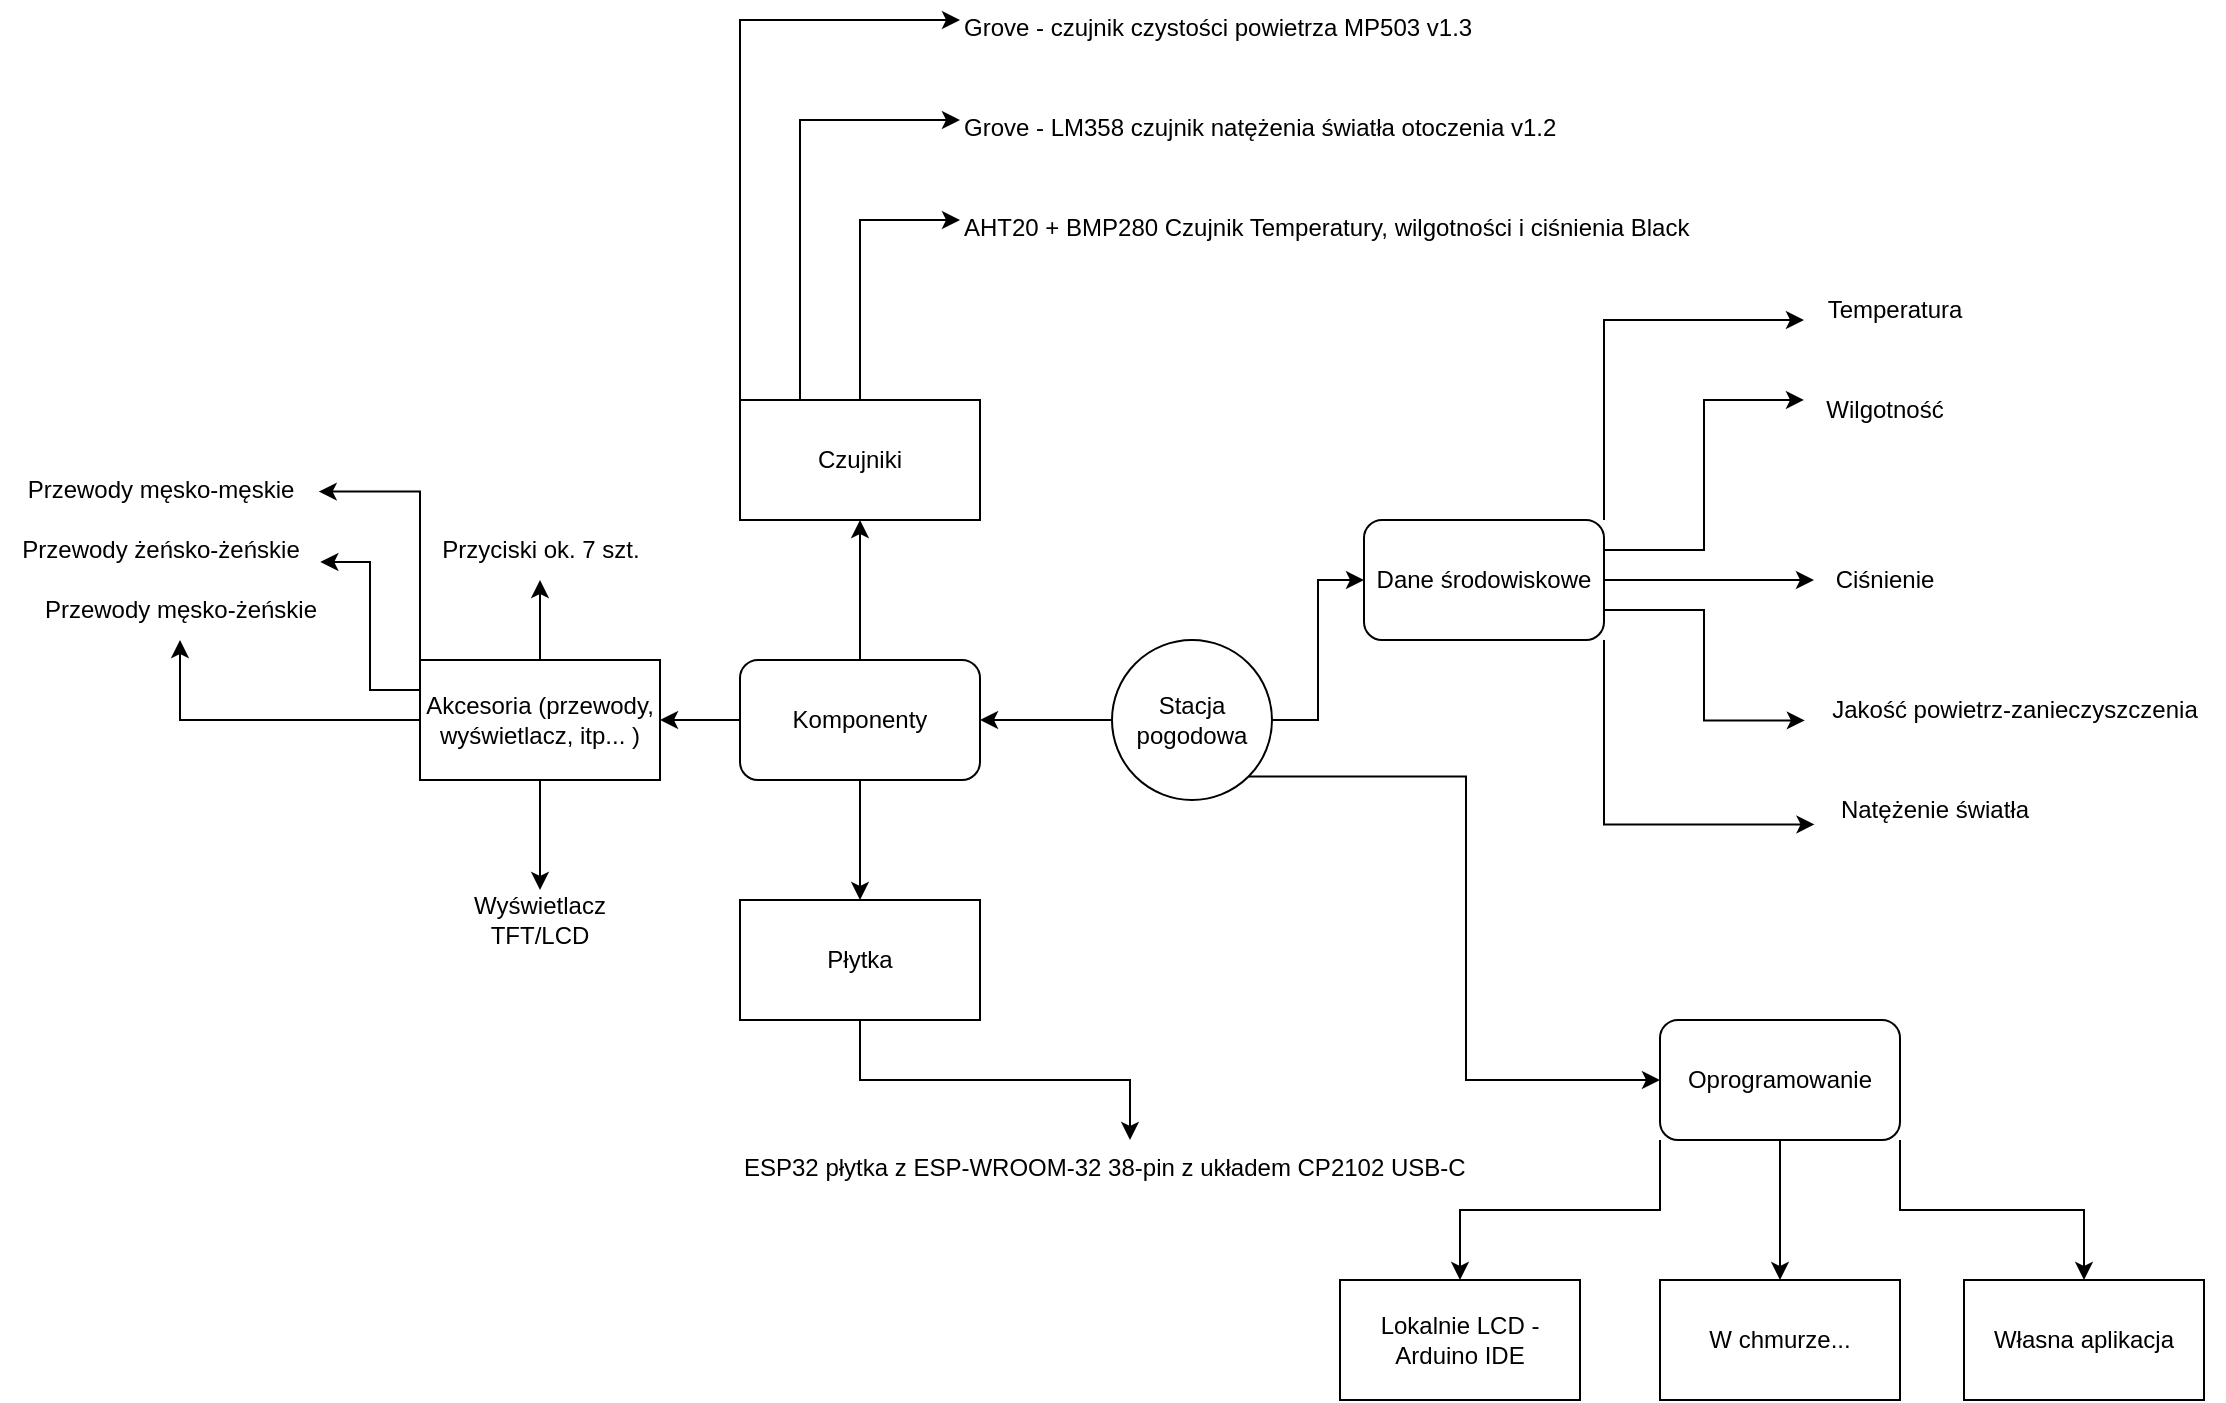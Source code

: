 <mxfile version="27.1.6">
  <diagram name="Strona-1" id="Q5_Xq8yu5SPTEJTIhaMh">
    <mxGraphModel dx="1869" dy="562" grid="1" gridSize="10" guides="1" tooltips="1" connect="1" arrows="1" fold="1" page="1" pageScale="1" pageWidth="827" pageHeight="1169" math="0" shadow="0">
      <root>
        <mxCell id="0" />
        <mxCell id="1" parent="0" />
        <mxCell id="RWWT-JLwFQPBc56C_yXg-10" value="" style="edgeStyle=orthogonalEdgeStyle;rounded=0;orthogonalLoop=1;jettySize=auto;html=1;" edge="1" parent="1" source="RWWT-JLwFQPBc56C_yXg-1" target="RWWT-JLwFQPBc56C_yXg-9">
          <mxGeometry relative="1" as="geometry" />
        </mxCell>
        <mxCell id="RWWT-JLwFQPBc56C_yXg-56" value="" style="edgeStyle=orthogonalEdgeStyle;rounded=0;orthogonalLoop=1;jettySize=auto;html=1;" edge="1" parent="1" source="RWWT-JLwFQPBc56C_yXg-1" target="RWWT-JLwFQPBc56C_yXg-55">
          <mxGeometry relative="1" as="geometry" />
        </mxCell>
        <mxCell id="RWWT-JLwFQPBc56C_yXg-94" style="edgeStyle=orthogonalEdgeStyle;rounded=0;orthogonalLoop=1;jettySize=auto;html=1;exitX=1;exitY=1;exitDx=0;exitDy=0;entryX=0;entryY=0.5;entryDx=0;entryDy=0;" edge="1" parent="1" source="RWWT-JLwFQPBc56C_yXg-1" target="RWWT-JLwFQPBc56C_yXg-93">
          <mxGeometry relative="1" as="geometry" />
        </mxCell>
        <mxCell id="RWWT-JLwFQPBc56C_yXg-1" value="Stacja pogodowa" style="ellipse;whiteSpace=wrap;html=1;aspect=fixed;" vertex="1" parent="1">
          <mxGeometry x="266" y="460" width="80" height="80" as="geometry" />
        </mxCell>
        <mxCell id="RWWT-JLwFQPBc56C_yXg-51" style="edgeStyle=orthogonalEdgeStyle;rounded=0;orthogonalLoop=1;jettySize=auto;html=1;exitX=1;exitY=0.5;exitDx=0;exitDy=0;" edge="1" parent="1" source="RWWT-JLwFQPBc56C_yXg-9" target="RWWT-JLwFQPBc56C_yXg-42">
          <mxGeometry relative="1" as="geometry" />
        </mxCell>
        <mxCell id="RWWT-JLwFQPBc56C_yXg-9" value="Dane środowiskowe" style="rounded=1;whiteSpace=wrap;html=1;" vertex="1" parent="1">
          <mxGeometry x="392" y="400" width="120" height="60" as="geometry" />
        </mxCell>
        <mxCell id="RWWT-JLwFQPBc56C_yXg-24" value="Temperatura" style="text;html=1;align=center;verticalAlign=middle;resizable=0;points=[];autosize=1;strokeColor=none;fillColor=none;" vertex="1" parent="1">
          <mxGeometry x="612" y="280" width="90" height="30" as="geometry" />
        </mxCell>
        <mxCell id="RWWT-JLwFQPBc56C_yXg-41" value="Wilgotność" style="text;html=1;align=center;verticalAlign=middle;resizable=0;points=[];autosize=1;strokeColor=none;fillColor=none;" vertex="1" parent="1">
          <mxGeometry x="612" y="330" width="80" height="30" as="geometry" />
        </mxCell>
        <mxCell id="RWWT-JLwFQPBc56C_yXg-42" value="Ciśnienie" style="text;html=1;align=center;verticalAlign=middle;resizable=0;points=[];autosize=1;strokeColor=none;fillColor=none;" vertex="1" parent="1">
          <mxGeometry x="617" y="415" width="70" height="30" as="geometry" />
        </mxCell>
        <mxCell id="RWWT-JLwFQPBc56C_yXg-43" value="Natężenie światła" style="text;html=1;align=center;verticalAlign=middle;resizable=0;points=[];autosize=1;strokeColor=none;fillColor=none;" vertex="1" parent="1">
          <mxGeometry x="617" y="530" width="120" height="30" as="geometry" />
        </mxCell>
        <mxCell id="RWWT-JLwFQPBc56C_yXg-44" value="Jakość powietrz-zanieczyszczenia" style="text;html=1;align=center;verticalAlign=middle;resizable=0;points=[];autosize=1;strokeColor=none;fillColor=none;" vertex="1" parent="1">
          <mxGeometry x="612" y="480" width="210" height="30" as="geometry" />
        </mxCell>
        <mxCell id="RWWT-JLwFQPBc56C_yXg-48" style="edgeStyle=orthogonalEdgeStyle;rounded=0;orthogonalLoop=1;jettySize=auto;html=1;exitX=1;exitY=0;exitDx=0;exitDy=0;entryX=0;entryY=0.667;entryDx=0;entryDy=0;entryPerimeter=0;" edge="1" parent="1" source="RWWT-JLwFQPBc56C_yXg-9" target="RWWT-JLwFQPBc56C_yXg-24">
          <mxGeometry relative="1" as="geometry" />
        </mxCell>
        <mxCell id="RWWT-JLwFQPBc56C_yXg-49" style="edgeStyle=orthogonalEdgeStyle;rounded=0;orthogonalLoop=1;jettySize=auto;html=1;exitX=1;exitY=0.25;exitDx=0;exitDy=0;entryX=0;entryY=0.333;entryDx=0;entryDy=0;entryPerimeter=0;" edge="1" parent="1" source="RWWT-JLwFQPBc56C_yXg-9" target="RWWT-JLwFQPBc56C_yXg-41">
          <mxGeometry relative="1" as="geometry" />
        </mxCell>
        <mxCell id="RWWT-JLwFQPBc56C_yXg-54" style="edgeStyle=orthogonalEdgeStyle;rounded=0;orthogonalLoop=1;jettySize=auto;html=1;exitX=1;exitY=1;exitDx=0;exitDy=0;entryX=0.002;entryY=0.74;entryDx=0;entryDy=0;entryPerimeter=0;" edge="1" parent="1" source="RWWT-JLwFQPBc56C_yXg-9" target="RWWT-JLwFQPBc56C_yXg-43">
          <mxGeometry relative="1" as="geometry" />
        </mxCell>
        <mxCell id="RWWT-JLwFQPBc56C_yXg-58" value="" style="edgeStyle=orthogonalEdgeStyle;rounded=0;orthogonalLoop=1;jettySize=auto;html=1;" edge="1" parent="1" source="RWWT-JLwFQPBc56C_yXg-55" target="RWWT-JLwFQPBc56C_yXg-57">
          <mxGeometry relative="1" as="geometry" />
        </mxCell>
        <mxCell id="RWWT-JLwFQPBc56C_yXg-60" value="" style="edgeStyle=orthogonalEdgeStyle;rounded=0;orthogonalLoop=1;jettySize=auto;html=1;" edge="1" parent="1" source="RWWT-JLwFQPBc56C_yXg-55" target="RWWT-JLwFQPBc56C_yXg-59">
          <mxGeometry relative="1" as="geometry" />
        </mxCell>
        <mxCell id="RWWT-JLwFQPBc56C_yXg-66" value="" style="edgeStyle=orthogonalEdgeStyle;rounded=0;orthogonalLoop=1;jettySize=auto;html=1;" edge="1" parent="1" source="RWWT-JLwFQPBc56C_yXg-55" target="RWWT-JLwFQPBc56C_yXg-65">
          <mxGeometry relative="1" as="geometry" />
        </mxCell>
        <mxCell id="RWWT-JLwFQPBc56C_yXg-55" value="Komponenty" style="rounded=1;whiteSpace=wrap;html=1;" vertex="1" parent="1">
          <mxGeometry x="80" y="470" width="120" height="60" as="geometry" />
        </mxCell>
        <mxCell id="RWWT-JLwFQPBc56C_yXg-70" value="" style="edgeStyle=orthogonalEdgeStyle;rounded=0;orthogonalLoop=1;jettySize=auto;html=1;" edge="1" parent="1" source="RWWT-JLwFQPBc56C_yXg-57" target="RWWT-JLwFQPBc56C_yXg-69">
          <mxGeometry relative="1" as="geometry" />
        </mxCell>
        <mxCell id="RWWT-JLwFQPBc56C_yXg-57" value="Płytka" style="rounded=0;whiteSpace=wrap;html=1;" vertex="1" parent="1">
          <mxGeometry x="80" y="590" width="120" height="60" as="geometry" />
        </mxCell>
        <mxCell id="RWWT-JLwFQPBc56C_yXg-78" style="edgeStyle=orthogonalEdgeStyle;rounded=0;orthogonalLoop=1;jettySize=auto;html=1;exitX=0;exitY=0;exitDx=0;exitDy=0;entryX=0;entryY=0.25;entryDx=0;entryDy=0;" edge="1" parent="1" source="RWWT-JLwFQPBc56C_yXg-59" target="RWWT-JLwFQPBc56C_yXg-73">
          <mxGeometry relative="1" as="geometry" />
        </mxCell>
        <mxCell id="RWWT-JLwFQPBc56C_yXg-79" style="edgeStyle=orthogonalEdgeStyle;rounded=0;orthogonalLoop=1;jettySize=auto;html=1;exitX=0.25;exitY=0;exitDx=0;exitDy=0;entryX=0;entryY=0.25;entryDx=0;entryDy=0;" edge="1" parent="1" source="RWWT-JLwFQPBc56C_yXg-59" target="RWWT-JLwFQPBc56C_yXg-75">
          <mxGeometry relative="1" as="geometry" />
        </mxCell>
        <mxCell id="RWWT-JLwFQPBc56C_yXg-80" style="edgeStyle=orthogonalEdgeStyle;rounded=0;orthogonalLoop=1;jettySize=auto;html=1;exitX=0.5;exitY=0;exitDx=0;exitDy=0;entryX=0;entryY=0.25;entryDx=0;entryDy=0;" edge="1" parent="1" source="RWWT-JLwFQPBc56C_yXg-59" target="RWWT-JLwFQPBc56C_yXg-77">
          <mxGeometry relative="1" as="geometry" />
        </mxCell>
        <mxCell id="RWWT-JLwFQPBc56C_yXg-59" value="Czujniki" style="rounded=0;whiteSpace=wrap;html=1;" vertex="1" parent="1">
          <mxGeometry x="80" y="340" width="120" height="60" as="geometry" />
        </mxCell>
        <mxCell id="RWWT-JLwFQPBc56C_yXg-63" style="edgeStyle=orthogonalEdgeStyle;rounded=0;orthogonalLoop=1;jettySize=auto;html=1;exitX=1;exitY=0.75;exitDx=0;exitDy=0;entryX=0.002;entryY=0.673;entryDx=0;entryDy=0;entryPerimeter=0;" edge="1" parent="1" source="RWWT-JLwFQPBc56C_yXg-9" target="RWWT-JLwFQPBc56C_yXg-44">
          <mxGeometry relative="1" as="geometry" />
        </mxCell>
        <mxCell id="RWWT-JLwFQPBc56C_yXg-86" style="edgeStyle=orthogonalEdgeStyle;rounded=0;orthogonalLoop=1;jettySize=auto;html=1;exitX=0;exitY=0.5;exitDx=0;exitDy=0;" edge="1" parent="1" source="RWWT-JLwFQPBc56C_yXg-65" target="RWWT-JLwFQPBc56C_yXg-83">
          <mxGeometry relative="1" as="geometry" />
        </mxCell>
        <mxCell id="RWWT-JLwFQPBc56C_yXg-90" style="edgeStyle=orthogonalEdgeStyle;rounded=0;orthogonalLoop=1;jettySize=auto;html=1;exitX=0.5;exitY=1;exitDx=0;exitDy=0;entryX=0.5;entryY=0;entryDx=0;entryDy=0;" edge="1" parent="1" source="RWWT-JLwFQPBc56C_yXg-65" target="RWWT-JLwFQPBc56C_yXg-87">
          <mxGeometry relative="1" as="geometry" />
        </mxCell>
        <mxCell id="RWWT-JLwFQPBc56C_yXg-92" style="edgeStyle=orthogonalEdgeStyle;rounded=0;orthogonalLoop=1;jettySize=auto;html=1;exitX=0.5;exitY=0;exitDx=0;exitDy=0;" edge="1" parent="1" source="RWWT-JLwFQPBc56C_yXg-65" target="RWWT-JLwFQPBc56C_yXg-91">
          <mxGeometry relative="1" as="geometry" />
        </mxCell>
        <mxCell id="RWWT-JLwFQPBc56C_yXg-65" value="Akcesoria (przewody, wyświetlacz, itp... )" style="rounded=0;whiteSpace=wrap;html=1;" vertex="1" parent="1">
          <mxGeometry x="-80" y="470" width="120" height="60" as="geometry" />
        </mxCell>
        <mxCell id="RWWT-JLwFQPBc56C_yXg-69" value="ESP32 płytka z ESP-WROOM-32 38-pin z układem CP2102 USB-C" style="text;whiteSpace=wrap;html=1;" vertex="1" parent="1">
          <mxGeometry x="80" y="710" width="390" height="40" as="geometry" />
        </mxCell>
        <mxCell id="RWWT-JLwFQPBc56C_yXg-73" value="Grove - czujnik czystości powietrza MP503 v1.3" style="text;whiteSpace=wrap;html=1;" vertex="1" parent="1">
          <mxGeometry x="190" y="140" width="290" height="40" as="geometry" />
        </mxCell>
        <mxCell id="RWWT-JLwFQPBc56C_yXg-75" value="Grove - LM358 czujnik natężenia światła otoczenia v1.2" style="text;whiteSpace=wrap;html=1;" vertex="1" parent="1">
          <mxGeometry x="190" y="190" width="330" height="40" as="geometry" />
        </mxCell>
        <mxCell id="RWWT-JLwFQPBc56C_yXg-77" value="AHT20 + BMP280 Czujnik Temperatury, wilgotności i ciśnienia Black" style="text;whiteSpace=wrap;html=1;" vertex="1" parent="1">
          <mxGeometry x="190" y="240" width="400" height="40" as="geometry" />
        </mxCell>
        <mxCell id="RWWT-JLwFQPBc56C_yXg-81" value="Przewody męsko-męskie" style="text;html=1;align=center;verticalAlign=middle;resizable=0;points=[];autosize=1;strokeColor=none;fillColor=none;" vertex="1" parent="1">
          <mxGeometry x="-290" y="370" width="160" height="30" as="geometry" />
        </mxCell>
        <mxCell id="RWWT-JLwFQPBc56C_yXg-82" value="Przewody żeńsko-żeńskie" style="text;html=1;align=center;verticalAlign=middle;resizable=0;points=[];autosize=1;strokeColor=none;fillColor=none;" vertex="1" parent="1">
          <mxGeometry x="-290" y="400" width="160" height="30" as="geometry" />
        </mxCell>
        <mxCell id="RWWT-JLwFQPBc56C_yXg-83" value="Przewody męsko-żeńskie" style="text;html=1;align=center;verticalAlign=middle;resizable=0;points=[];autosize=1;strokeColor=none;fillColor=none;" vertex="1" parent="1">
          <mxGeometry x="-280" y="430" width="160" height="30" as="geometry" />
        </mxCell>
        <mxCell id="RWWT-JLwFQPBc56C_yXg-84" style="edgeStyle=orthogonalEdgeStyle;rounded=0;orthogonalLoop=1;jettySize=auto;html=1;exitX=0;exitY=0;exitDx=0;exitDy=0;entryX=0.996;entryY=0.527;entryDx=0;entryDy=0;entryPerimeter=0;" edge="1" parent="1" source="RWWT-JLwFQPBc56C_yXg-65" target="RWWT-JLwFQPBc56C_yXg-81">
          <mxGeometry relative="1" as="geometry" />
        </mxCell>
        <mxCell id="RWWT-JLwFQPBc56C_yXg-85" style="edgeStyle=orthogonalEdgeStyle;rounded=0;orthogonalLoop=1;jettySize=auto;html=1;exitX=0;exitY=0.25;exitDx=0;exitDy=0;entryX=1.001;entryY=0.7;entryDx=0;entryDy=0;entryPerimeter=0;" edge="1" parent="1" source="RWWT-JLwFQPBc56C_yXg-65" target="RWWT-JLwFQPBc56C_yXg-82">
          <mxGeometry relative="1" as="geometry" />
        </mxCell>
        <mxCell id="RWWT-JLwFQPBc56C_yXg-87" value="Wyświetlacz TFT/LCD" style="text;html=1;align=center;verticalAlign=middle;whiteSpace=wrap;rounded=0;" vertex="1" parent="1">
          <mxGeometry x="-50" y="585" width="60" height="30" as="geometry" />
        </mxCell>
        <mxCell id="RWWT-JLwFQPBc56C_yXg-91" value="Przyciski ok. 7 szt." style="text;html=1;align=center;verticalAlign=middle;resizable=0;points=[];autosize=1;strokeColor=none;fillColor=none;" vertex="1" parent="1">
          <mxGeometry x="-80" y="400" width="120" height="30" as="geometry" />
        </mxCell>
        <mxCell id="RWWT-JLwFQPBc56C_yXg-98" value="" style="edgeStyle=orthogonalEdgeStyle;rounded=0;orthogonalLoop=1;jettySize=auto;html=1;" edge="1" parent="1" source="RWWT-JLwFQPBc56C_yXg-93" target="RWWT-JLwFQPBc56C_yXg-96">
          <mxGeometry relative="1" as="geometry" />
        </mxCell>
        <mxCell id="RWWT-JLwFQPBc56C_yXg-99" style="edgeStyle=orthogonalEdgeStyle;rounded=0;orthogonalLoop=1;jettySize=auto;html=1;exitX=0;exitY=1;exitDx=0;exitDy=0;entryX=0.5;entryY=0;entryDx=0;entryDy=0;" edge="1" parent="1" source="RWWT-JLwFQPBc56C_yXg-93" target="RWWT-JLwFQPBc56C_yXg-95">
          <mxGeometry relative="1" as="geometry" />
        </mxCell>
        <mxCell id="RWWT-JLwFQPBc56C_yXg-100" style="edgeStyle=orthogonalEdgeStyle;rounded=0;orthogonalLoop=1;jettySize=auto;html=1;exitX=1;exitY=1;exitDx=0;exitDy=0;entryX=0.5;entryY=0;entryDx=0;entryDy=0;" edge="1" parent="1" source="RWWT-JLwFQPBc56C_yXg-93" target="RWWT-JLwFQPBc56C_yXg-97">
          <mxGeometry relative="1" as="geometry" />
        </mxCell>
        <mxCell id="RWWT-JLwFQPBc56C_yXg-93" value="Oprogramowanie" style="rounded=1;whiteSpace=wrap;html=1;" vertex="1" parent="1">
          <mxGeometry x="540" y="650" width="120" height="60" as="geometry" />
        </mxCell>
        <mxCell id="RWWT-JLwFQPBc56C_yXg-95" value="Lokalnie LCD - Arduino IDE" style="rounded=0;whiteSpace=wrap;html=1;" vertex="1" parent="1">
          <mxGeometry x="380" y="780" width="120" height="60" as="geometry" />
        </mxCell>
        <mxCell id="RWWT-JLwFQPBc56C_yXg-96" value="W chmurze..." style="rounded=0;whiteSpace=wrap;html=1;" vertex="1" parent="1">
          <mxGeometry x="540" y="780" width="120" height="60" as="geometry" />
        </mxCell>
        <mxCell id="RWWT-JLwFQPBc56C_yXg-97" value="Własna aplikacja" style="rounded=0;whiteSpace=wrap;html=1;" vertex="1" parent="1">
          <mxGeometry x="692" y="780" width="120" height="60" as="geometry" />
        </mxCell>
      </root>
    </mxGraphModel>
  </diagram>
</mxfile>
